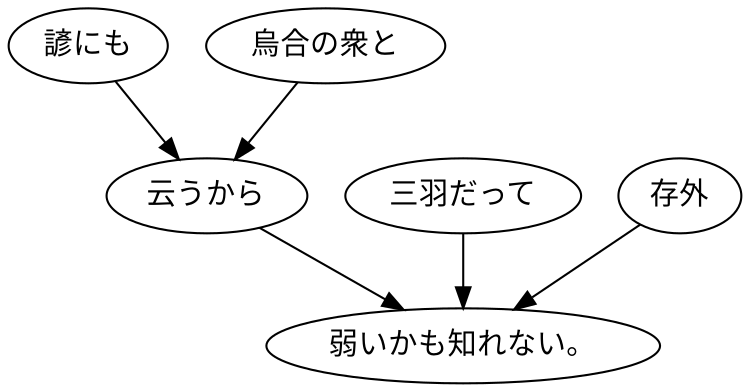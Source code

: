 digraph graph4157 {
	node0 [label="諺にも"];
	node1 [label="烏合の衆と"];
	node2 [label="云うから"];
	node3 [label="三羽だって"];
	node4 [label="存外"];
	node5 [label="弱いかも知れない。"];
	node0 -> node2;
	node1 -> node2;
	node2 -> node5;
	node3 -> node5;
	node4 -> node5;
}
